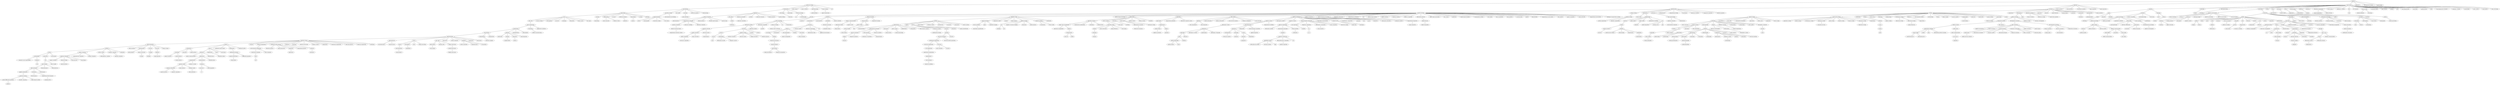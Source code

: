 graph {313 [label="genetics", level=1];
282 [label="molecular biology", level=1];
326 [label="genomics", level=1];
327 [label="neuroscience", level=1];
329 [label="epigenetics", level=1];
330 [label="developmental biology", level=1];
328 [label="plant biology", level=2];
241 [label="microbiology", level=1];
315 [label="biochemistry", level=1];
319 [label="plant science", level=2];
321 [label="cancer research", level=2];
314 [label="plant physiology", level=2];
317 [label="cancer biology", level=1];
318 [label="cell", level=2];
205 [label="immunology", level=1];
283 [label="microbial ecology", level=1];
297 [label="food safety", level=2];
287 [label="mycology", level=2];
293 [label="molecular genetics", level=2];
304 [label="biotechnology", level=1];
192 [label="cancer", level=1];
243 [label="oncology", level=1];
247 [label="inflammation", level=1];
271 [label="vaccines", level=2];
242 [label="infectious diseases", level=1];
260 [label="parasitology", level=2];
254 [label="virology", level=1];
257 [label="pathology", level=2];
168 [label="stem cells", level=1];
232 [label="vascular biology", level=2];
240 [label="cell signaling", level=2];
207 [label="microrna", level=2];
212 [label="autophagy", level=2];
236 [label="biomarkers", level=2];
206 [label="breast cancer", level=2];
208 [label="dna repair", level=2];
146 [label="tissue engineering", level=1];
133 [label="biomaterials", level=1];
174 [label="3d printing", level=2];
185 [label="regenerative medicine", level=2];
108 [label="drug delivery", level=1];
147 [label="polymers", level=1];
154 [label="bioengineering", level=1];
149 [label="self-assembly", level=2];
69 [label="nanotechnology", level=1];
134 [label="nanomedicine", level=1];
135 [label="nanoparticles", level=1];
51 [label="materials science", level=1];
112 [label="semiconductors", level=1];
109 [label="mems", level=1];
110 [label="solar cells", level=1];
126 [label="electronics", level=2];
114 [label="surface chemistry", level=2];
111 [label="graphene", level=1];
113 [label="biosensors", level=1];
115 [label="nanoscience", level=1];
28 [label="electrochemistry", level=1];
70 [label="physics", level=1];
96 [label="ceramics", level=2];
72 [label="chemical engineering", level=1];
71 [label="condensed matter physics", level=1];
97 [label="chemistry", level=1];
76 [label="thin films", level=1];
103 [label="electron microscopy", level=2];
88 [label="polymer science", level=2];
95 [label="engineering", level=1];
85 [label="mechanical engineering", level=2];
84 [label="solid state physics", level=2];
86 [label="electrical engineering", level=2];
73 [label="metallurgy", level=2];
12 [label="catalysis", level=1];
62 [label="electrocatalysis", level=2];
54 [label="nanomaterials", level=1];
52 [label="corrosion", level=2];
55 [label="fuel cells", level=1];
53 [label="energy storage", level=1];
2 [label="energy", level=1];
29 [label="organic chemistry", level=1];
33 [label="surface science", level=2];
30 [label="inorganic chemistry", level=1];
40 [label="adsorption", level=2];
1 [label="sustainability", level=1];
13 [label="combustion", level=1];
25 [label="environment", level=1];
7 [label="corporate social responsibility", level=2];
5 [label="resilience", level=2];
346 [label="bioinformatics", level=1];
345 [label="evolution", level=1];
362 [label="human genetics", level=2];
365 [label="transcriptomics", level=2];
352 [label="evolutionary genetics", level=2];
349 [label="gene regulation", level=2];
361 [label="gene expression", level=2];
659 [label="machine learning", level=1];
662 [label="systems biology", level=1];
658 [label="biostatistics", level=1];
660 [label="proteomics", level=1];
681 [label="metagenomics", level=2];
661 [label="computational biology", level=1];
687 [label="microbiome", level=2];
694 [label="molecular evolution", level=2];
704 [label="comparative genomics", level=2];
670 [label="statistical genetics", level=2];
842 [label="big data", level=1];
844 [label="statistics", level=1];
848 [label="signal processing", level=1];
841 [label="computer vision", level=1];
894 [label="medical image processing", level=2];
840 [label="optimization", level=1];
846 [label="algorithms", level=1];
837 [label="data mining", level=1];
838 [label="artificial intelligence", level=1];
862 [label="pattern recognition", level=1];
847 [label="natural language processing", level=1];
843 [label="biomedical informatics", level=2];
948 [label="computational intelligence", level=2];
863 [label="nlp", level=2];
856 [label="medical image analysis", level=2];
917 [label="applied statistics", level=2];
874 [label="bayesian statistics", level=2];
918 [label="affective computing", level=2];
857 [label="information retrieval", level=1];
880 [label="digital signal processing", level=2];
854 [label="data science", level=1];
911 [label="healthcare", level=2];
868 [label="reinforcement learning", level=2];
876 [label="recommender systems", level=2];
850 [label="text mining", level=2];
858 [label="data visualization", level=2];
935 [label="data analytics", level=2];
870 [label="crowdsourcing", level=2];
855 [label="speech", level=2];
861 [label="deep learning", level=2];
877 [label="computational social science", level=2];
945 [label="data analysis", level=2];
903 [label="speech recognition", level=2];
956 [label="neural networks", level=2];
888 [label="computational neuroscience", level=1];
851 [label="intelligent transportation systems", level=2];
1591 [label="cloud computing", level=1];
1592 [label="analytics", level=2];
1594 [label="distributed systems", level=1];
1604 [label="distributed computing", level=1];
1598 [label="internet of things", level=1];
1607 [label="iot", level=2];
1620 [label="virtualization", level=2];
1624 [label="computer networks", level=1];
1623 [label="networks", level=1];
1629 [label="operating systems", level=2];
1656 [label="wireless networks", level=1];
1659 [label="network security", level=1];
1674 [label="mobile computing", level=1];
1673 [label="sensor networks", level=2];
5395 [label="pervasive computing", level=2];
1741 [label="econometrics", level=1];
1743 [label="psychometrics", level=2];
1742 [label="probability", level=2];
1751 [label="research methods", level=2];
1760 [label="economics", level=1];
1764 [label="finance", level=1];
1765 [label="economic history", level=2];
1767 [label="industrial organization", level=1];
1766 [label="law", level=1];
1772 [label="accounting", level=1];
1777 [label="investments", level=2];
1773 [label="risk management", level=2];
1775 [label="banking", level=2];
1771 [label="real estate", level=2];
2731 [label="auditing", level=1];
2736 [label="corporate governance", level=1];
2742 [label="corporate finance", level=1];
470 [label="cognition", level=1];
489 [label="neurology", level=1];
468 [label="electrophysiology", level=2];
467 [label="psychology", level=1];
506 [label="autism", level=1];
485 [label="vision", level=1];
472 [label="psychiatry", level=1];
473 [label="stress", level=1];
476 [label="neuroimaging", level=1];
471 [label="addiction", level=1];
519 [label="plasticity", level=2];
474 [label="biomedical engineering", level=1];
500 [label="neurosurgery", level=2];
532 [label="parkinson s disease", level=2];
488 [label="fmri", level=1];
480 [label="ion channels", level=2];
493 [label="pharmacology", level=1];
495 [label="neurophysiology", level=2];
529 [label="gene therapy", level=2];
521 [label="epilepsy", level=2];
478 [label="pain", level=2];
481 [label="neurodegeneration", level=1];
533 [label="physiology", level=1];
469 [label="ophthalmology", level=2];
505 [label="sleep", level=2];
515 [label="neurodegenerative diseases", level=2];
507 [label="alzheimer s disease", level=2];
525 [label="neurobiology", level=1];
475 [label="motor control", level=2];
1168 [label="aging", level=1];
1169 [label="emotion", level=1];
1170 [label="language", level=1];
1172 [label="health", level=1];
1173 [label="dementia", level=2];
1179 [label="disability", level=2];
2112 [label="wireless communications", level=1];
2110 [label="communication", level=1];
2126 [label="compressed sensing", level=2];
2933 [label="information theory", level=1];
2936 [label="cognitive radio", level=2];
2958 [label="coding theory", level=2];
618 [label="astrophysics", level=1];
617 [label="optics", level=1];
620 [label="condensed matter theory", level=2];
619 [label="mathematics", level=1];
621 [label="condensed matter", level=2];
1147 [label="cosmology", level=1];
1144 [label="astronomy", level=2];
1146 [label="plasma physics", level=2];
3681 [label="general relativity", level=2];
3662 [label="particle physics", level=2];
3012 [label="biophysics", level=1];
3013 [label="cell biology", level=1];
3019 [label="enzymology", level=2];
3011 [label="structural biology", level=1];
3161 [label="physical chemistry", level=1];
3159 [label="soft matter", level=1];
3177 [label="statistical mechanics", level=1];
3158 [label="proteins", level=2];
3163 [label="molecular dynamics", level=1];
3171 [label="polymer physics", level=2];
3160 [label="protein folding", level=2];
4162 [label="photochemistry", level=2];
4156 [label="computational chemistry", level=1];
4160 [label="chemical physics", level=2];
4158 [label="ultrafast spectroscopy", level=2];
4159 [label="spectroscopy", level=1];
4242 [label="stroke", level=2];
374 [label="ecology", level=1];
381 [label="cooperation", level=2];
373 [label="development", level=1];
384 [label="population genetics", level=1];
388 [label="speciation", level=2];
389 [label="behavior", level=2];
390 [label="animal behavior", level=2];
377 [label="palaeontology", level=2];
379 [label="symbiosis", level=2];
375 [label="systematics", level=2];
382 [label="phylogenetics", level=1];
376 [label="sexual selection", level=2];
727 [label="climate change", level=1];
726 [label="conservation biology", level=1];
754 [label="ornithology", level=2];
728 [label="biology", level=1];
733 [label="conservation", level=1];
749 [label="limnology", level=2];
760 [label="ecophysiology", level=2];
729 [label="evolutionary biology", level=1];
737 [label="fisheries", level=2];
744 [label="environmental science", level=1];
730 [label="ecotoxicology", level=2];
752 [label="botany", level=2];
781 [label="global change", level=2];
756 [label="invasive species", level=2];
768 [label="biogeography", level=1];
772 [label="behaviour", level=2];
739 [label="biodiversity", level=1];
742 [label="marine biology", level=2];
732 [label="entomology", level=1];
735 [label="zoology", level=2];
1264 [label="hydrology", level=1];
1268 [label="air pollution", level=2];
1289 [label="coral reefs", level=2];
1274 [label="sustainable development", level=2];
1267 [label="agriculture", level=1];
1291 [label="carbon cycle", level=2];
1288 [label="adaptation", level=2];
1276 [label="forest ecology", level=2];
1309 [label="water resources", level=2];
1302 [label="remote sensing", level=1];
1305 [label="geomorphology", level=1];
1304 [label="climate", level=1];
1312 [label="sediment transport", level=2];
1314 [label="hydrogeology", level=2];
1306 [label="ecohydrology", level=2];
1328 [label="water quality", level=2];
3224 [label="molecular", level=2];
1519 [label="robotics", level=1];
1524 [label="image processing", level=1];
1523 [label="augmented reality", level=2];
1522 [label="imaging", level=1];
1531 [label="image analysis", level=2];
1517 [label="medical imaging", level=1];
1518 [label="computer graphics", level=1];
1561 [label="multimedia", level=2];
2376 [label="biomechanics", level=1];
2384 [label="haptics", level=2];
2377 [label="control", level=1];
2389 [label="control theory", level=1];
2379 [label="nonlinear control", level=2];
2404 [label="mechatronics", level=2];
2382 [label="navigation", level=2];
2393 [label="automation", level=2];
2424 [label="control systems", level=2];
2510 [label="mechanobiology", level=2];
2499 [label="computational mechanics", level=1];
2501 [label="ergonomics", level=2];
2505 [label="sports science", level=2];
2504 [label="rehabilitation", level=2];
2508 [label="orthopaedics", level=2];
2527 [label="finite element analysis", level=2];
1462 [label="operations research", level=1];
1460 [label="power systems", level=1];
1464 [label="simulation", level=1];
1461 [label="game theory", level=1];
1474 [label="optimal control", level=2];
1475 [label="energy systems", level=2];
1476 [label="reliability", level=2];
2674 [label="supply chain management", level=1];
2694 [label="combinatorial optimization", level=2];
2692 [label="scheduling", level=2];
2688 [label="metaheuristics", level=2];
2701 [label="operations management", level=2];
2700 [label="logistics", level=1];
826 [label="cardiology", level=2];
1481 [label="renewable energy", level=1];
1482 [label="smart grid", level=1];
1485 [label="biofuels", level=1];
1484 [label="power electronics", level=1];
1486 [label="energy efficiency", level=2];
1491 [label="wind energy", level=2];
3443 [label="bioenergy", level=2];
5540 [label="biomass", level=2];
3998 [label="synthetic biology", level=1];
4010 [label="protein engineering", level=2];
4011 [label="metabolic engineering", level=2];
556 [label="cognitive neuroscience", level=1];
555 [label="education", level=1];
2775 [label="memory", level=1];
2778 [label="attention", level=1];
2776 [label="neuropsychology", level=2];
2787 [label="cognitive psychology", level=1];
2785 [label="affective neuroscience", level=2];
2781 [label="visual perception", level=2];
2792 [label="learning", level=1];
819 [label="population ecology", level=2];
825 [label="spatial ecology", level=2];
789 [label="evolutionary ecology", level=1];
788 [label="landscape ecology", level=2];
798 [label="plant ecology", level=2];
791 [label="disease ecology", level=2];
799 [label="marine ecology", level=1];
787 [label="community ecology", level=1];
802 [label="herpetology", level=2];
4212 [label="inverse problems", level=2];
4211 [label="signal", level=2];
4227 [label="biomedical imaging", level=2];
5406 [label="uncertainty quantification", level=2];
1922 [label="social psychology", level=1];
1926 [label="emotion regulation", level=2];
1925 [label="psychophysiology", level=2];
1923 [label="motivation", level=1];
1938 [label="political psychology", level=1];
1936 [label="health psychology", level=2];
1945 [label="quantitative methods", level=2];
1937 [label="personality", level=1];
1942 [label="social cognition", level=2];
3548 [label="public opinion", level=1];
3552 [label="elections", level=2];
3553 [label="political behavior", level=2];
3554 [label="american politics", level=2];
3551 [label="political communication", level=1];
4562 [label="political parties", level=2];
1779 [label="graph theory", level=1];
1780 [label="computational geometry", level=2];
1787 [label="theoretical computer science", level=2];
979 [label="databases", level=1];
985 [label="health informatics", level=2];
1001 [label="medical informatics", level=2];
983 [label="social network analysis", level=2];
998 [label="business intelligence", level=2];
981 [label="social networks", level=1];
3455 [label="data management", level=2];
3461 [label="data integration", level=2];
3874 [label="photocatalysis", level=2];
3879 [label="energy conversion", level=2];
1085 [label="biogeochemistry", level=1];
1087 [label="environmental microbiology", level=2];
1101 [label="carbon", level=2];
1106 [label="oceanography", level=1];
1109 [label="ecosystem ecology", level=2];
1102 [label="soil science", level=2];
3463 [label="modeling", level=1];
3890 [label="psychophysics", level=2];
562 [label="gender", level=1];
559 [label="technology", level=1];
563 [label="child development", level=2];
560 [label="educational technology", level=1];
564 [label="policy", level=1];
561 [label="sociology", level=1];
2816 [label="politics", level=1];
2826 [label="family", level=2];
2824 [label="sport", level=2];
2813 [label="youth", level=2];
2829 [label="sexuality", level=2];
2804 [label="social movements", level=1];
2810 [label="inequality", level=1];
2805 [label="work", level=2];
2820 [label="diversity", level=2];
2814 [label="identity", level=1];
2809 [label="race", level=1];
2821 [label="culture", level=1];
2807 [label="migration", level=1];
2818 [label="globalization", level=2];
4822 [label="religion", level=1];
4821 [label="history", level=1];
3746 [label="colloids", level=2];
4881 [label="interfaces", level=2];
1007 [label="cognitive science", level=1];
1019 [label="multi-agent systems", level=2];
1006 [label="computer science", level=1];
1009 [label="human-computer interaction", level=1];
1015 [label="knowledge representation", level=2];
1010 [label="semantic web", level=1];
1030 [label="evolutionary computation", level=2];
1057 [label="planning", level=2];
1005 [label="logic", level=1];
1061 [label="games", level=2];
1683 [label="philosophy of mind", level=1];
1682 [label="psycholinguistics", level=1];
1687 [label="computational modeling", level=2];
1849 [label="metaphysics", level=1];
1856 [label="philosophy", level=1];
1858 [label="philosophy of science", level=2];
1860 [label="epistemology", level=2];
1857 [label="philosophy of language", level=2];
1864 [label="ethics", level=1];
1866 [label="literature", level=2];
1871 [label="political philosophy", level=2];
1870 [label="bioethics", level=2];
3585 [label="political theory", level=2];
3588 [label="social", level=2];
3475 [label="atmospheric chemistry", level=2];
3482 [label="aerosols", level=2];
4321 [label="cloud", level=2];
1342 [label="forestry", level=2];
1338 [label="gis", level=1];
1347 [label="glaciology", level=2];
1355 [label="data assimilation", level=2];
577 [label="innovation", level=1];
580 [label="science", level=1];
578 [label="food science", level=2];
589 [label="entrepreneurship", level=1];
585 [label="design", level=1];
586 [label="strategy", level=1];
584 [label="intellectual property", level=2];
588 [label="productivity", level=2];
583 [label="creativity", level=2];
591 [label="economic geography", level=2];
594 [label="knowledge management", level=2];
4182 [label="strategic management", level=2];
4194 [label="innovation management", level=2];
3303 [label="medicinal chemistry", level=1];
3304 [label="supramolecular chemistry", level=2];
3306 [label="polymer chemistry", level=2];
3319 [label="organic synthesis", level=2];
3315 [label="chemical biology", level=1];
3313 [label="drug discovery", level=1];
3316 [label="drug design", level=2];
4653 [label="biometrics", level=2];
622 [label="photonics", level=1];
623 [label="biophotonics", level=2];
626 [label="lasers", level=2];
628 [label="microscopy", level=2];
635 [label="optical communications", level=2];
633 [label="plasmonics", level=1];
634 [label="optoelectronics", level=1];
1397 [label="software engineering", level=1];
1402 [label="information systems", level=1];
1403 [label="programming languages", level=1];
1417 [label="formal methods", level=1];
2863 [label="user experience", level=2];
2851 [label="ubiquitous computing", level=1];
2860 [label="information visualization", level=2];
2867 [label="social computing", level=2];
2854 [label="interaction design", level=2];
5542 [label="usability", level=2];
2020 [label="compilers", level=1];
2030 [label="computer architecture", level=1];
2034 [label="embedded systems", level=1];
2038 [label="high performance computing", level=1];
2040 [label="vlsi", level=2];
3769 [label="parenting", level=2];
1971 [label="mental health", level=1];
1690 [label="linguistics", level=1];
1691 [label="bilingualism", level=2];
1689 [label="second language acquisition", level=2];
2205 [label="sociolinguistics", level=2];
2206 [label="phonology", level=2];
2207 [label="syntax", level=2];
2219 [label="discourse analysis", level=2];
397 [label="political economy", level=1];
399 [label="labor", level=2];
405 [label="comparative politics", level=1];
406 [label="development economics", level=1];
408 [label="political ecology", level=2];
414 [label="economic development", level=2];
415 [label="political science", level=1];
426 [label="latin america", level=2];
430 [label="international relations", level=1];
431 [label="public policy", level=1];
440 [label="human rights", level=1];
447 [label="conflict", level=2];
454 [label="china", level=2];
456 [label="international political economy", level=2];
3234 [label="constitutional law", level=2];
3233 [label="international law", level=2];
1227 [label="learning analytics", level=2];
1231 [label="learning sciences", level=2];
1229 [label="e-learning", level=2];
1233 [label="online learning", level=2];
5700 [label="molecular simulation", level=2];
1993 [label="information extraction", level=2];
1983 [label="sentiment analysis", level=2];
1986 [label="computational linguistics", level=2];
4602 [label="science education", level=2];
2571 [label="geology", level=1];
2587 [label="paleontology", level=2];
2584 [label="geochemistry", level=1];
2588 [label="sedimentology", level=2];
2586 [label="geophysics", level=1];
2585 [label="tectonics", level=2];
2592 [label="earth sciences", level=2];
4316 [label="paleoecology", level=2];
4317 [label="paleobiology", level=2];
1386 [label="geography", level=1];
1389 [label="spatial analysis", level=2];
4751 [label="urban studies", level=2];
2448 [label="hematology", level=2];
1582 [label="medicine", level=1];
1583 [label="surgery", level=2];
1584 [label="trauma", level=2];
2543 [label="fracture mechanics", level=2];
2549 [label="solid mechanics", level=2];
2553 [label="numerical methods", level=2];
2565 [label="fatigue", level=2];
2562 [label="composite materials", level=2];
5062 [label="fracture", level=2];
644 [label="nanophotonics", level=1];
643 [label="metamaterials", level=1];
648 [label="nanofabrication", level=2];
3250 [label="quantum optics", level=1];
3251 [label="photonic crystals", level=2];
3256 [label="quantum information", level=1];
3264 [label="atomic physics", level=2];
3257 [label="nonlinear optics", level=2];
2715 [label="transportation", level=1];
2152 [label="cfd", level=1];
2175 [label="heat transfer", level=1];
2183 [label="mass transfer", level=2];
2187 [label="fluid mechanics", level=1];
2195 [label="thermodynamics", level=2];
2191 [label="thermoelectrics", level=2];
3756 [label="applied mathematics", level=1];
3757 [label="turbulence", level=1];
3758 [label="aerodynamics", level=2];
3893 [label="numerical analysis", level=1];
3897 [label="partial differential equations", level=2];
3900 [label="scientific computing", level=2];
3899 [label="finite element method", level=2];
3939 [label="analysis", level=2];
2063 [label="cyber-physical systems", level=2];
2072 [label="real-time systems", level=2];
2071 [label="fpga", level=2];
1637 [label="security", level=1];
1638 [label="complex systems", level=1];
1641 [label="wireless", level=2];
1639 [label="systems", level=1];
2239 [label="depression", level=1];
3973 [label="anxiety", level=2];
2333 [label="architecture", level=1];
2334 [label="manufacturing", level=2];
2348 [label="art", level=2];
2342 [label="urban", level=2];
2341 [label="urban design", level=2];
2607 [label="geochronology", level=2];
2593 [label="paleoclimate", level=2];
2597 [label="mineralogy", level=2];
2611 [label="volcanology", level=2];
5874 [label="isotope geochemistry", level=2];
2904 [label="management", level=1];
2903 [label="international business", level=2];
2913 [label="business", level=2];
2915 [label="marketing", level=1];
2916 [label="leadership", level=1];
2912 [label="organizational behavior", level=2];
3923 [label="working memory", level=2];
3921 [label="perception", level=1];
3920 [label="cognitive control", level=2];
2470 [label="schizophrenia", level=2];
4460 [label="hci", level=1];
830 [label="internal medicine", level=2];
1452 [label="alcohol", level=2];
1833 [label="experimental economics", level=1];
1831 [label="mechanism design", level=2];
4766 [label="behavioral economics", level=1];
717 [label="clinical trials", level=2];
716 [label="epidemiology", level=1];
4250 [label="innate immunity", level=2];
4248 [label="oxidative stress", level=2];
3657 [label="music", level=2];
3659 [label="literacy", level=2];
1119 [label="copyright", level=2];
1126 [label="open access", level=2];
1128 [label="library", level=2];
1129 [label="scholarly communication", level=2];
2970 [label="linked data", level=2];
2975 [label="ontologies", level=2];
3088 [label="mass spectrometry", level=1];
3096 [label="analytical chemistry", level=1];
3097 [label="metabolomics", level=1];
1206 [label="labor economics", level=1];
1205 [label="environmental economics", level=1];
2252 [label="applied econometrics", level=2];
2245 [label="health economics", level=1];
2246 [label="macroeconomics", level=1];
2243 [label="economics of education", level=2];
2249 [label="public economics", level=2];
2248 [label="public finance", level=2];
3685 [label="nuclear physics", level=2];
4606 [label="teacher education", level=2];
2924 [label="membranes", level=2];
2926 [label="rheology", level=2];
2928 [label="composites", level=1];
2929 [label="nanocomposites", level=2];
3123 [label="dynamical systems", level=1];
3125 [label="dynamics", level=2];
3134 [label="estimation", level=2];
3135 [label="system identification", level=2];
3619 [label="mathematical biology", level=2];
2224 [label="physical oceanography", level=2];
2225 [label="meteorology", level=2];
1809 [label="nutrition", level=1];
1813 [label="global health", level=1];
1808 [label="public health", level=1];
1820 [label="mathematical modeling", level=1];
1807 [label="hiv", level=1];
3356 [label="obesity", level=1];
3371 [label="physical activity", level=1];
3370 [label="diabetes", level=1];
3862 [label="exercise", level=2];
1791 [label="combinatorics", level=2];
1794 [label="number theory", level=2];
1796 [label="algebra", level=2];
1802 [label="algebraic geometry", level=2];
5080 [label="human evolution", level=2];
5084 [label="molecular ecology", level=2];
5081 [label="conservation genetics", level=2];
4863 [label="reading", level=2];
2759 [label="psychopathology", level=2];
2760 [label="individual differences", level=2];
2756 [label="assessment", level=2];
1198 [label="well-being", level=2];
4898 [label="developmental psychology", level=2];
4901 [label="cognitive development", level=2];
4466 [label="cscw", level=2];
5161 [label="verification", level=2];
5559 [label="aquatic ecology", level=2];
5433 [label="parallel", level=2];
2302 [label="transcription", level=2];
2131 [label="media studies", level=2];
2133 [label="media", level=1];
2137 [label="cultural studies", level=2];
2144 [label="critical theory", level=2];
4019 [label="microelectronics", level=2];
4017 [label="nanostructures", level=2];
2266 [label="environmental engineering", level=1];
2271 [label="wastewater treatment", level=2];
2269 [label="water treatment", level=2];
3515 [label="water", level=2];
5142 [label="soil", level=2];
3396 [label="cardiovascular disease", level=2];
3392 [label="endocrinology", level=2];
3393 [label="hypertension", level=2];
3389 [label="metabolism", level=1];
2079 [label="pediatrics", level=2];
4289 [label="fluid dynamics", level=1];
4285 [label="computational fluid dynamics", level=1];
2874 [label="dentistry", level=2];
2289 [label="neural engineering", level=2];
2291 [label="medical devices", level=2];
2847 [label="ecosystem services", level=2];
1249 [label="sensors", level=1];
1243 [label="microfluidics", level=1];
1242 [label="nems", level=2];
1241 [label="energy harvesting", level=2];
5009 [label="instrumentation", level=2];
5012 [label="measurement", level=2];
5091 [label="clinical psychology", level=2];
4022 [label="wireless sensor networks", level=1];
4037 [label="ptsd", level=2];
3403 [label="human factors", level=2];
1894 [label="coatings", level=2];
4764 [label="corpus linguistics", level=2];
2481 [label="behavioral ecology", level=2];
2477 [label="behavioural ecology", level=2];
3959 [label="media effects", level=2];
3960 [label="journalism", level=2];
3961 [label="social media", level=1];
3779 [label="parallel computing", level=1];
2494 [label="privacy", level=1];
2489 [label="cryptography", level=1];
4168 [label="quantum chemistry", level=2];
4171 [label="molecular modeling", level=2];
4166 [label="theoretical chemistry", level=2];
5690 [label="density functional theory", level=2];
5692 [label="computational materials science", level=2];
1134 [label="information science", level=2];
1135 [label="information literacy", level=2];
1140 [label="bibliometrics", level=2];
4572 [label="children", level=2];
3804 [label="vibration", level=2];
3805 [label="structural dynamics", level=2];
3806 [label="acoustics", level=2];
3810 [label="earthquake engineering", level=2];
3811 [label="structural health monitoring", level=2];
3819 [label="structural engineering", level=2];
3822 [label="structures", level=2];
3830 [label="civil engineering", level=2];
3839 [label="geotechnical engineering", level=2];
3842 [label="geomechanics", level=2];
4772 [label="aquaculture", level=2];
5336 [label="trust", level=2];
2317 [label="photovoltaics", level=1];
2321 [label="quantum dots", level=2];
2316 [label="organic electronics", level=2];
2457 [label="solar energy", level=2];
3421 [label="health policy", level=2];
5597 [label="health services research", level=2];
2612 [label="paleoceanography", level=2];
2616 [label="paleoclimatology", level=2];
3292 [label="quantum physics", level=2];
3287 [label="quantum computing", level=2];
3114 [label="information security", level=2];
3110 [label="computer security", level=2];
1904 [label="theoretical physics", level=2];
1902 [label="superconductivity", level=2];
1897 [label="magnetism", level=2];
1909 [label="computational physics", level=2];
2628 [label="stem cell biology", level=2];
2992 [label="phonetics", level=2];
4752 [label="human geography", level=2];
5276 [label="film", level=2];
5013 [label="mindfulness", level=2];
5279 [label="mechanics of materials", level=2];
5281 [label="nanomechanics", level=2];
3071 [label="nonlinear dynamics", level=1];
3069 [label="network science", level=2];
3068 [label="complex networks", level=2];
3067 [label="statistical physics", level=1];
1707 [label="criminology", level=1];
1706 [label="anthropology", level=1];
1710 [label="social theory", level=2];
1708 [label="demography", level=1];
3488 [label="crime", level=2];
3491 [label="violence", level=2];
4234 [label="eeg", level=1];
3204 [label="nanofluidics", level=2];
4413 [label="stratigraphy", level=2];
3002 [label="political sociology", level=2];
2458 [label="mathematical physics", level=2];
2460 [label="quantum field theory", level=2];
2459 [label="differential geometry", level=2];
4143 [label="string theory", level=2];
3599 [label="semantics", level=2];
3598 [label="morphology", level=2];
4368 [label="poverty", level=2];
4374 [label="social policy", level=2];
4573 [label="adolescence", level=2];
5050 [label="smart materials", level=2];
5051 [label="concrete", level=2];
3031 [label="nmr", level=2];
3020 [label="crystallography", level=2];
4841 [label="teaching", level=2];
4839 [label="higher education", level=1];
3042 [label="organizations", level=2];
5329 [label="economic sociology", level=2];
3706 [label="geodynamics", level=2];
3696 [label="planetary science", level=2];
3705 [label="geodesy", level=2];
3702 [label="seismology", level=2];
3712 [label="astrobiology", level=2];
4542 [label="digital libraries", level=2];
4563 [label="digital humanities", level=2];
4685 [label="pharmacokinetics", level=2];
4684 [label="toxicology", level=2];
4484 [label="exercise physiology", level=2];
3964 [label="health communication", level=2];
2891 [label="project management", level=2];
4203 [label="natural products", level=2];
4356 [label="atmospheric science", level=2];
5826 [label="materials", level=1];
5827 [label="mechanics", level=2];
4433 [label="international economics", level=2];
4434 [label="economic growth", level=2];
4438 [label="international finance", level=2];
4445 [label="financial economics", level=2];
2722 [label="land use", level=2];
2720 [label="mobile", level=2];
5484 [label="malaria", level=2];
1910 [label="spintronics", level=2];
4636 [label="international trade", level=2];
4641 [label="applied microeconomics", level=2];
2256 [label="labour economics", level=2];
2255 [label="education policy", level=2];
1845 [label="photosynthesis", level=2];
4503 [label="tourism", level=2];
4500 [label="consumer behavior", level=1];
4505 [label="advertising", level=2];
4506 [label="branding", level=2];
5043 [label="coastal engineering", level=2];
1714 [label="archaeology", level=1];
1572 [label="mri", level=1];
1574 [label="magnetic resonance imaging", level=2];
1571 [label="ultrasound", level=2];
1573 [label="medical physics", level=2];
2635 [label="radiology", level=2];
2636 [label="pet", level=2];
4731 [label="mathematics education", level=2];
5392 [label="visual analytics", level=2];
4524 [label="decision making", level=1];
4584 [label="judgment", level=2];
5048 [label="computational", level=1];
3596 [label="biomedical optics", level=2];
4808 [label="complex fluids", level=2];
2765 [label="evaluation", level=2];
2764 [label="medical education", level=2];
4417 [label="public administration", level=1];
3853 [label="rock mechanics", level=2];
3917 [label="numerical modeling", level=2];
1214 [label="energy economics", level=2];
1215 [label="resource economics", level=2];
1210 [label="agricultural economics", level=2];
5725 [label="energy policy", level=2];
2357 [label="urban planning", level=2];
2360 [label="housing", level=2];
4120 [label="immigration", level=1];
4119 [label="ethnicity", level=2];
1694 [label="applied linguistics", level=2];
4345 [label="environmental chemistry", level=2];
3730 [label="asset pricing", level=2];
4533 [label="behavioral finance", level=2];
4532 [label="financial econometrics", level=2];
2648 [label="antennas", level=2];
2002 [label="health disparities", level=2];
2015 [label="substance use", level=2];
2013 [label="aids", level=2];
5105 [label="rhetoric", level=2];
3751 [label="pragmatics", level=2];
3055 [label="carbon nanotubes", level=2];
3056 [label="nanoelectronics", level=2];
3062 [label="2d materials", level=1];
2655 [label="microwave", level=2];
2657 [label="electromagnetics", level=2];
3141 [label="rf", level=2];
4886 [label="geometry", level=2];
4386 [label="silicon photonics", level=2];
3632 [label="structural geology", level=2];
4391 [label="batteries", level=2];
4398 [label="supercapacitors", level=2];
4871 [label="stochastic processes", level=2];
4422 [label="governance", level=1];
4427 [label="regulation", level=2];
4429 [label="heterogeneous catalysis", level=2];
5831 [label="macroecology", level=2];
2100 [label="visualization", level=2];
2085 [label="virtual reality", level=2];
1220 [label="molecular imaging", level=2];
3431 [label="materials chemistry", level=1];
2487 [label="animal behaviour", level=2];
4873 [label="probability theory", level=2];
2618 [label="taxonomy", level=2];
5222 [label="additive manufacturing", level=2];
4277 [label="new media", level=2];
4892 [label="phylogeography", level=2];
1974 [label="nursing", level=2];
4137 [label="plant pathology", level=2];
3797 [label="mitochondria", level=2];
5895 [label="environmental", level=2];
1653 [label="theoretical ecology", level=2];
3338 [label="chemical ecology", level=2];
4301 [label="multiphase flow", level=2];
1778 [label="urban economics", level=2];
4959 [label="tribology", level=2];
3327 [label="signal transduction", level=2];
2324 [label="printed electronics", level=2];
3719 [label="flexible electronics", level=2];
5525 [label="storage", level=2];
4830 [label="risk", level=2];
313 -- 282;
313 -- 326;
313 -- 327;
313 -- 329;
313 -- 330;
313 -- 328;
282 -- 241;
282 -- 315;
282 -- 319;
282 -- 321;
282 -- 314;
282 -- 317;
282 -- 318;
326 -- 346;
326 -- 345;
326 -- 362;
326 -- 365;
326 -- 352;
326 -- 349;
326 -- 361;
327 -- 470;
327 -- 489;
327 -- 468;
327 -- 467;
327 -- 506;
327 -- 485;
327 -- 472;
327 -- 473;
327 -- 476;
327 -- 471;
327 -- 519;
327 -- 474;
327 -- 500;
327 -- 532;
327 -- 488;
327 -- 480;
327 -- 493;
327 -- 495;
327 -- 529;
327 -- 521;
327 -- 478;
327 -- 481;
327 -- 533;
327 -- 469;
327 -- 505;
327 -- 515;
327 -- 507;
327 -- 525;
327 -- 475;
329 -- 2302;
330 -- 2628;
241 -- 205;
241 -- 283;
241 -- 297;
241 -- 287;
241 -- 293;
241 -- 304;
315 -- 3012;
315 -- 3013;
315 -- 3019;
315 -- 3011;
314 -- 1845;
317 -- 3327;
205 -- 192;
205 -- 243;
205 -- 247;
205 -- 271;
205 -- 242;
205 -- 260;
205 -- 254;
205 -- 257;
283 -- 1085;
283 -- 1087;
287 -- 4137;
192 -- 168;
192 -- 232;
192 -- 240;
192 -- 207;
192 -- 212;
192 -- 236;
192 -- 206;
192 -- 208;
243 -- 2448;
247 -- 4250;
247 -- 4248;
242 -- 2079;
260 -- 5484;
168 -- 146;
146 -- 133;
146 -- 174;
146 -- 185;
133 -- 108;
133 -- 147;
133 -- 154;
133 -- 149;
174 -- 5222;
108 -- 69;
108 -- 134;
108 -- 135;
147 -- 2924;
147 -- 2926;
147 -- 2928;
147 -- 2929;
69 -- 51;
69 -- 112;
69 -- 109;
69 -- 110;
69 -- 126;
69 -- 114;
69 -- 111;
69 -- 113;
69 -- 115;
134 -- 1220;
51 -- 28;
51 -- 70;
51 -- 96;
51 -- 72;
51 -- 71;
51 -- 97;
51 -- 76;
51 -- 103;
51 -- 88;
51 -- 95;
51 -- 85;
51 -- 84;
51 -- 86;
51 -- 73;
112 -- 4019;
112 -- 4017;
109 -- 1249;
109 -- 1243;
109 -- 1242;
109 -- 1241;
110 -- 2317;
110 -- 2321;
110 -- 2316;
111 -- 3055;
111 -- 3056;
111 -- 3062;
28 -- 12;
28 -- 62;
28 -- 54;
28 -- 52;
28 -- 55;
28 -- 53;
70 -- 618;
70 -- 617;
70 -- 620;
70 -- 619;
70 -- 621;
72 -- 2266;
71 -- 1904;
71 -- 1902;
71 -- 1897;
71 -- 1909;
97 -- 5826;
12 -- 2;
12 -- 29;
12 -- 33;
12 -- 30;
12 -- 40;
54 -- 3874;
54 -- 3879;
52 -- 1894;
55 -- 4391;
2 -- 1;
2 -- 13;
2 -- 25;
29 -- 3303;
29 -- 3304;
29 -- 3306;
33 -- 4429;
30 -- 3431;
1 -- 7;
1 -- 5;
13 -- 2152;
5 -- 4830;
346 -- 659;
346 -- 662;
346 -- 658;
346 -- 660;
346 -- 681;
346 -- 661;
346 -- 687;
346 -- 694;
346 -- 704;
346 -- 670;
345 -- 374;
345 -- 381;
345 -- 373;
345 -- 384;
345 -- 388;
345 -- 389;
345 -- 390;
345 -- 377;
345 -- 379;
345 -- 375;
345 -- 382;
345 -- 376;
659 -- 842;
659 -- 844;
659 -- 848;
659 -- 841;
659 -- 894;
659 -- 840;
659 -- 846;
659 -- 837;
659 -- 838;
659 -- 862;
659 -- 847;
659 -- 843;
659 -- 948;
659 -- 863;
659 -- 856;
659 -- 917;
659 -- 874;
659 -- 918;
659 -- 857;
659 -- 880;
659 -- 854;
659 -- 911;
659 -- 868;
659 -- 876;
659 -- 850;
659 -- 858;
659 -- 935;
659 -- 870;
659 -- 855;
659 -- 861;
659 -- 877;
659 -- 945;
659 -- 903;
659 -- 956;
659 -- 888;
659 -- 851;
662 -- 3998;
658 -- 717;
658 -- 716;
660 -- 3088;
842 -- 1591;
842 -- 1592;
844 -- 1741;
844 -- 1743;
844 -- 1742;
844 -- 1751;
848 -- 2112;
848 -- 2110;
848 -- 2126;
841 -- 1519;
841 -- 1524;
841 -- 1523;
841 -- 1522;
841 -- 1531;
841 -- 1517;
841 -- 1518;
841 -- 1561;
840 -- 1462;
840 -- 1460;
840 -- 1464;
840 -- 1461;
840 -- 1474;
840 -- 1475;
840 -- 1476;
846 -- 1779;
846 -- 1780;
846 -- 1787;
837 -- 979;
837 -- 985;
837 -- 1001;
837 -- 983;
837 -- 998;
837 -- 981;
838 -- 1007;
838 -- 1019;
838 -- 1006;
838 -- 1009;
838 -- 1015;
838 -- 1010;
838 -- 1030;
838 -- 1057;
838 -- 1005;
838 -- 1061;
862 -- 4653;
847 -- 1993;
847 -- 1983;
847 -- 1986;
857 -- 4542;
1591 -- 1594;
1591 -- 1604;
1591 -- 1598;
1591 -- 1607;
1591 -- 1620;
1594 -- 1624;
1594 -- 1623;
1594 -- 1629;
1604 -- 5433;
1598 -- 4022;
1624 -- 1656;
1624 -- 1659;
1623 -- 1637;
1623 -- 1638;
1623 -- 1641;
1623 -- 1639;
1656 -- 1674;
1656 -- 1673;
1659 -- 5048;
1674 -- 5395;
1741 -- 1760;
1742 -- 4871;
1760 -- 1764;
1760 -- 1765;
1760 -- 1767;
1760 -- 1766;
1764 -- 1772;
1764 -- 1777;
1764 -- 1773;
1764 -- 1775;
1764 -- 1771;
1767 -- 4636;
1767 -- 4641;
1772 -- 2731;
1773 -- 2891;
1771 -- 1778;
2731 -- 2736;
2736 -- 2742;
2742 -- 3730;
470 -- 1168;
470 -- 1169;
470 -- 1170;
489 -- 4242;
468 -- 826;
467 -- 556;
467 -- 555;
485 -- 3890;
472 -- 1971;
473 -- 2239;
476 -- 2470;
471 -- 1452;
474 -- 2289;
474 -- 2291;
488 -- 4234;
493 -- 4685;
493 -- 4684;
1168 -- 1172;
1168 -- 1173;
1168 -- 1179;
1169 -- 1922;
1169 -- 1926;
1169 -- 1925;
1169 -- 1923;
1170 -- 3657;
1170 -- 3659;
1172 -- 1198;
2112 -- 2933;
2112 -- 2936;
2110 -- 2131;
2110 -- 2133;
2933 -- 2958;
618 -- 1147;
618 -- 1144;
618 -- 1146;
617 -- 622;
617 -- 623;
617 -- 626;
617 -- 628;
619 -- 2458;
1147 -- 3681;
1147 -- 3662;
3662 -- 3685;
3012 -- 3161;
3012 -- 3159;
3012 -- 3177;
3012 -- 3158;
3012 -- 3163;
3012 -- 3171;
3012 -- 3160;
3013 -- 3224;
3011 -- 3031;
3011 -- 3020;
3161 -- 4162;
3161 -- 4156;
3161 -- 4160;
3161 -- 4158;
3161 -- 4159;
3159 -- 3746;
3177 -- 5700;
4156 -- 4168;
4156 -- 4171;
4156 -- 4166;
374 -- 727;
374 -- 726;
374 -- 754;
374 -- 728;
374 -- 733;
374 -- 749;
374 -- 760;
374 -- 729;
374 -- 737;
374 -- 744;
374 -- 730;
374 -- 752;
374 -- 781;
374 -- 756;
374 -- 768;
374 -- 772;
374 -- 739;
374 -- 742;
374 -- 732;
374 -- 735;
373 -- 397;
373 -- 399;
384 -- 5080;
384 -- 5084;
384 -- 5081;
375 -- 2618;
382 -- 4892;
727 -- 1264;
727 -- 1268;
727 -- 1289;
727 -- 1274;
727 -- 1267;
727 -- 1291;
727 -- 1288;
727 -- 1276;
726 -- 819;
726 -- 825;
726 -- 789;
726 -- 788;
726 -- 798;
726 -- 791;
726 -- 799;
726 -- 787;
726 -- 802;
728 -- 1582;
749 -- 5559;
729 -- 2481;
729 -- 2477;
737 -- 4772;
768 -- 5831;
732 -- 3338;
1264 -- 1309;
1264 -- 1302;
1264 -- 1305;
1264 -- 1304;
1264 -- 1312;
1264 -- 1314;
1264 -- 1306;
1264 -- 1328;
1268 -- 3475;
1302 -- 1342;
1302 -- 1338;
1302 -- 1347;
1302 -- 1355;
1305 -- 2571;
1304 -- 2224;
1304 -- 2225;
1312 -- 5043;
1519 -- 2376;
1519 -- 2384;
1519 -- 2377;
1519 -- 2389;
1519 -- 2379;
1519 -- 2404;
1519 -- 2382;
1519 -- 2393;
1519 -- 2424;
1524 -- 4212;
1524 -- 4211;
1524 -- 4227;
1517 -- 1572;
1517 -- 1574;
1517 -- 1571;
1517 -- 1573;
1518 -- 2100;
1518 -- 2085;
2376 -- 2510;
2376 -- 2499;
2376 -- 2501;
2376 -- 2505;
2376 -- 2504;
2376 -- 2508;
2376 -- 2527;
2377 -- 3123;
2377 -- 3125;
2377 -- 3134;
2377 -- 3135;
2499 -- 2543;
2499 -- 2549;
2499 -- 2553;
2501 -- 3403;
2505 -- 4484;
1462 -- 2674;
1462 -- 2694;
1462 -- 2692;
1462 -- 2688;
1460 -- 1481;
1460 -- 1482;
1464 -- 3463;
1461 -- 1833;
1461 -- 1831;
2674 -- 2701;
2674 -- 2700;
2700 -- 2715;
826 -- 830;
1481 -- 1485;
1481 -- 1484;
1481 -- 1486;
1481 -- 1491;
1485 -- 3443;
3443 -- 5540;
3998 -- 4010;
3998 -- 4011;
556 -- 2775;
556 -- 2778;
556 -- 2776;
556 -- 2787;
556 -- 2785;
556 -- 2781;
555 -- 562;
555 -- 559;
555 -- 563;
555 -- 560;
555 -- 564;
555 -- 561;
2775 -- 2792;
2778 -- 3923;
2778 -- 3921;
2778 -- 3920;
2792 -- 4841;
2792 -- 4839;
788 -- 2847;
787 -- 1653;
4212 -- 5406;
1922 -- 1938;
1922 -- 1936;
1922 -- 1945;
1922 -- 1937;
1922 -- 1942;
1926 -- 5013;
1938 -- 3548;
1937 -- 2759;
1937 -- 2760;
1937 -- 2756;
1942 -- 4898;
3548 -- 3552;
3548 -- 3553;
3548 -- 3554;
3548 -- 3551;
3552 -- 4562;
3551 -- 3959;
3551 -- 3960;
3551 -- 3961;
1779 -- 1791;
979 -- 3455;
979 -- 3461;
3879 -- 5525;
1085 -- 1101;
1085 -- 1106;
1085 -- 1109;
1085 -- 1102;
562 -- 2816;
562 -- 2826;
562 -- 2824;
562 -- 2813;
562 -- 2829;
562 -- 2804;
562 -- 2810;
562 -- 2805;
562 -- 2820;
562 -- 2814;
562 -- 2809;
562 -- 2821;
562 -- 2807;
562 -- 2818;
559 -- 577;
559 -- 580;
559 -- 578;
563 -- 3769;
560 -- 1227;
560 -- 1231;
560 -- 1229;
560 -- 1233;
561 -- 1707;
561 -- 1706;
561 -- 1710;
561 -- 1708;
2816 -- 4822;
2816 -- 4821;
2813 -- 4572;
2804 -- 3002;
2810 -- 4368;
2805 -- 3042;
2809 -- 4120;
2809 -- 4119;
3746 -- 4881;
1007 -- 1683;
1007 -- 1682;
1007 -- 1687;
1006 -- 1397;
1009 -- 2863;
1009 -- 2851;
1009 -- 2860;
1009 -- 2867;
1009 -- 2854;
1010 -- 2970;
1010 -- 2975;
1683 -- 1849;
1682 -- 1690;
1682 -- 1691;
1682 -- 1689;
1849 -- 1856;
1849 -- 1858;
1849 -- 1860;
1849 -- 1857;
1856 -- 1864;
1856 -- 1866;
1864 -- 1871;
1864 -- 1870;
1871 -- 3585;
1871 -- 3588;
3475 -- 3482;
3482 -- 4321;
1338 -- 1386;
1338 -- 1389;
577 -- 589;
577 -- 585;
577 -- 586;
577 -- 584;
577 -- 588;
577 -- 583;
577 -- 591;
577 -- 594;
589 -- 4182;
589 -- 4194;
585 -- 2333;
585 -- 2334;
586 -- 2904;
586 -- 2903;
584 -- 1119;
3303 -- 3319;
3303 -- 3315;
3303 -- 3313;
3303 -- 3316;
3315 -- 4203;
622 -- 635;
622 -- 633;
622 -- 634;
623 -- 3596;
633 -- 644;
633 -- 643;
633 -- 648;
1397 -- 1402;
1397 -- 1403;
1397 -- 1417;
1403 -- 2020;
1417 -- 5161;
2863 -- 5542;
2851 -- 4460;
2860 -- 5392;
2020 -- 2030;
2030 -- 2034;
2030 -- 2038;
2030 -- 2040;
2034 -- 2063;
2034 -- 2072;
2034 -- 2071;
2038 -- 3779;
1971 -- 1974;
1690 -- 2205;
1690 -- 2206;
1690 -- 2207;
1689 -- 1694;
2205 -- 2219;
2206 -- 2992;
2207 -- 3599;
2207 -- 3598;
397 -- 405;
397 -- 406;
397 -- 408;
397 -- 414;
405 -- 415;
405 -- 426;
406 -- 1206;
406 -- 1205;
415 -- 430;
415 -- 431;
430 -- 440;
430 -- 447;
430 -- 454;
430 -- 456;
431 -- 4417;
440 -- 3234;
440 -- 3233;
1231 -- 4602;
1986 -- 4764;
4602 -- 4606;
2571 -- 2587;
2571 -- 2584;
2571 -- 2588;
2571 -- 2586;
2571 -- 2585;
2571 -- 2592;
2587 -- 4316;
2587 -- 4317;
2584 -- 2607;
2584 -- 2593;
2584 -- 2597;
2584 -- 2611;
2588 -- 4413;
2586 -- 3706;
2586 -- 3696;
2586 -- 3705;
2586 -- 3702;
2585 -- 3632;
1386 -- 4751;
4751 -- 4752;
1582 -- 1583;
1583 -- 1584;
1584 -- 4037;
2543 -- 2565;
2543 -- 2562;
2549 -- 5279;
2549 -- 5281;
2565 -- 5062;
644 -- 3250;
644 -- 3251;
643 -- 2648;
3250 -- 3256;
3250 -- 3264;
3250 -- 3257;
3256 -- 3292;
3256 -- 3287;
3257 -- 4386;
2715 -- 2722;
2715 -- 2720;
2152 -- 2175;
2152 -- 2183;
2175 -- 2187;
2175 -- 2195;
2175 -- 2191;
2187 -- 3756;
2187 -- 3757;
2187 -- 3758;
3756 -- 3893;
3757 -- 4289;
3757 -- 4285;
3893 -- 3897;
3893 -- 3900;
3893 -- 3899;
3897 -- 3939;
1637 -- 2494;
1637 -- 2489;
1638 -- 3071;
1638 -- 3069;
1638 -- 3068;
1638 -- 3067;
2239 -- 3973;
3973 -- 5091;
2333 -- 2348;
2333 -- 2342;
2333 -- 2341;
2341 -- 2357;
2607 -- 5874;
2593 -- 2612;
2904 -- 2913;
2904 -- 2915;
2904 -- 2916;
2904 -- 2912;
2915 -- 4503;
2915 -- 4500;
2915 -- 4505;
2915 -- 4506;
4460 -- 4466;
1833 -- 4766;
716 -- 1809;
716 -- 1813;
716 -- 1808;
716 -- 1820;
716 -- 1807;
3659 -- 4863;
1119 -- 1126;
1126 -- 1128;
1126 -- 1129;
1128 -- 1134;
1128 -- 1135;
3088 -- 3096;
3088 -- 3097;
3096 -- 4345;
1206 -- 2252;
1206 -- 2245;
1206 -- 2246;
1206 -- 2243;
1206 -- 2249;
1206 -- 2248;
1205 -- 1214;
1205 -- 1215;
1205 -- 1210;
2245 -- 3421;
2246 -- 4433;
2246 -- 4434;
2246 -- 4438;
2246 -- 4445;
2243 -- 2256;
2243 -- 2255;
4606 -- 4731;
2926 -- 4808;
2928 -- 5105;
3123 -- 3619;
3125 -- 3804;
2225 -- 4356;
1809 -- 3356;
1808 -- 2874;
1807 -- 2002;
1807 -- 2015;
1807 -- 2013;
3356 -- 3371;
3356 -- 3370;
3371 -- 3862;
3370 -- 3396;
3370 -- 3392;
3370 -- 3393;
3370 -- 3389;
1791 -- 1794;
1791 -- 1796;
1794 -- 1802;
1796 -- 4886;
2756 -- 2765;
2756 -- 2764;
4898 -- 4901;
2131 -- 2137;
2133 -- 5276;
2137 -- 2144;
2266 -- 2271;
2266 -- 2269;
2271 -- 3515;
3515 -- 5142;
3389 -- 3797;
4285 -- 4301;
1249 -- 5009;
1243 -- 3204;
5009 -- 5012;
1894 -- 4959;
2477 -- 2487;
3959 -- 3964;
3961 -- 4277;
2494 -- 5336;
2489 -- 3114;
2489 -- 3110;
4168 -- 5690;
5690 -- 5692;
1134 -- 1140;
4572 -- 4573;
3804 -- 3805;
3804 -- 3806;
3805 -- 3810;
3805 -- 3811;
3810 -- 3819;
3810 -- 3822;
3819 -- 3830;
3822 -- 5050;
3822 -- 5051;
3830 -- 3839;
3839 -- 3842;
3842 -- 3853;
2317 -- 2457;
2316 -- 2324;
3421 -- 5597;
2612 -- 2616;
1897 -- 1910;
1707 -- 3488;
1707 -- 3491;
1706 -- 1714;
2458 -- 2460;
2458 -- 2459;
2460 -- 4143;
3599 -- 3751;
4368 -- 4374;
3042 -- 5329;
3696 -- 3712;
4542 -- 4563;
5826 -- 5827;
4500 -- 4524;
1572 -- 2635;
1572 -- 2636;
4524 -- 4584;
4417 -- 4422;
3853 -- 3917;
1214 -- 5725;
1215 -- 5895;
2357 -- 2360;
3730 -- 4533;
3730 -- 4532;
2648 -- 2655;
2648 -- 2657;
2655 -- 3141;
4391 -- 4398;
4871 -- 4873;
4422 -- 4427;
2324 -- 3719;
}